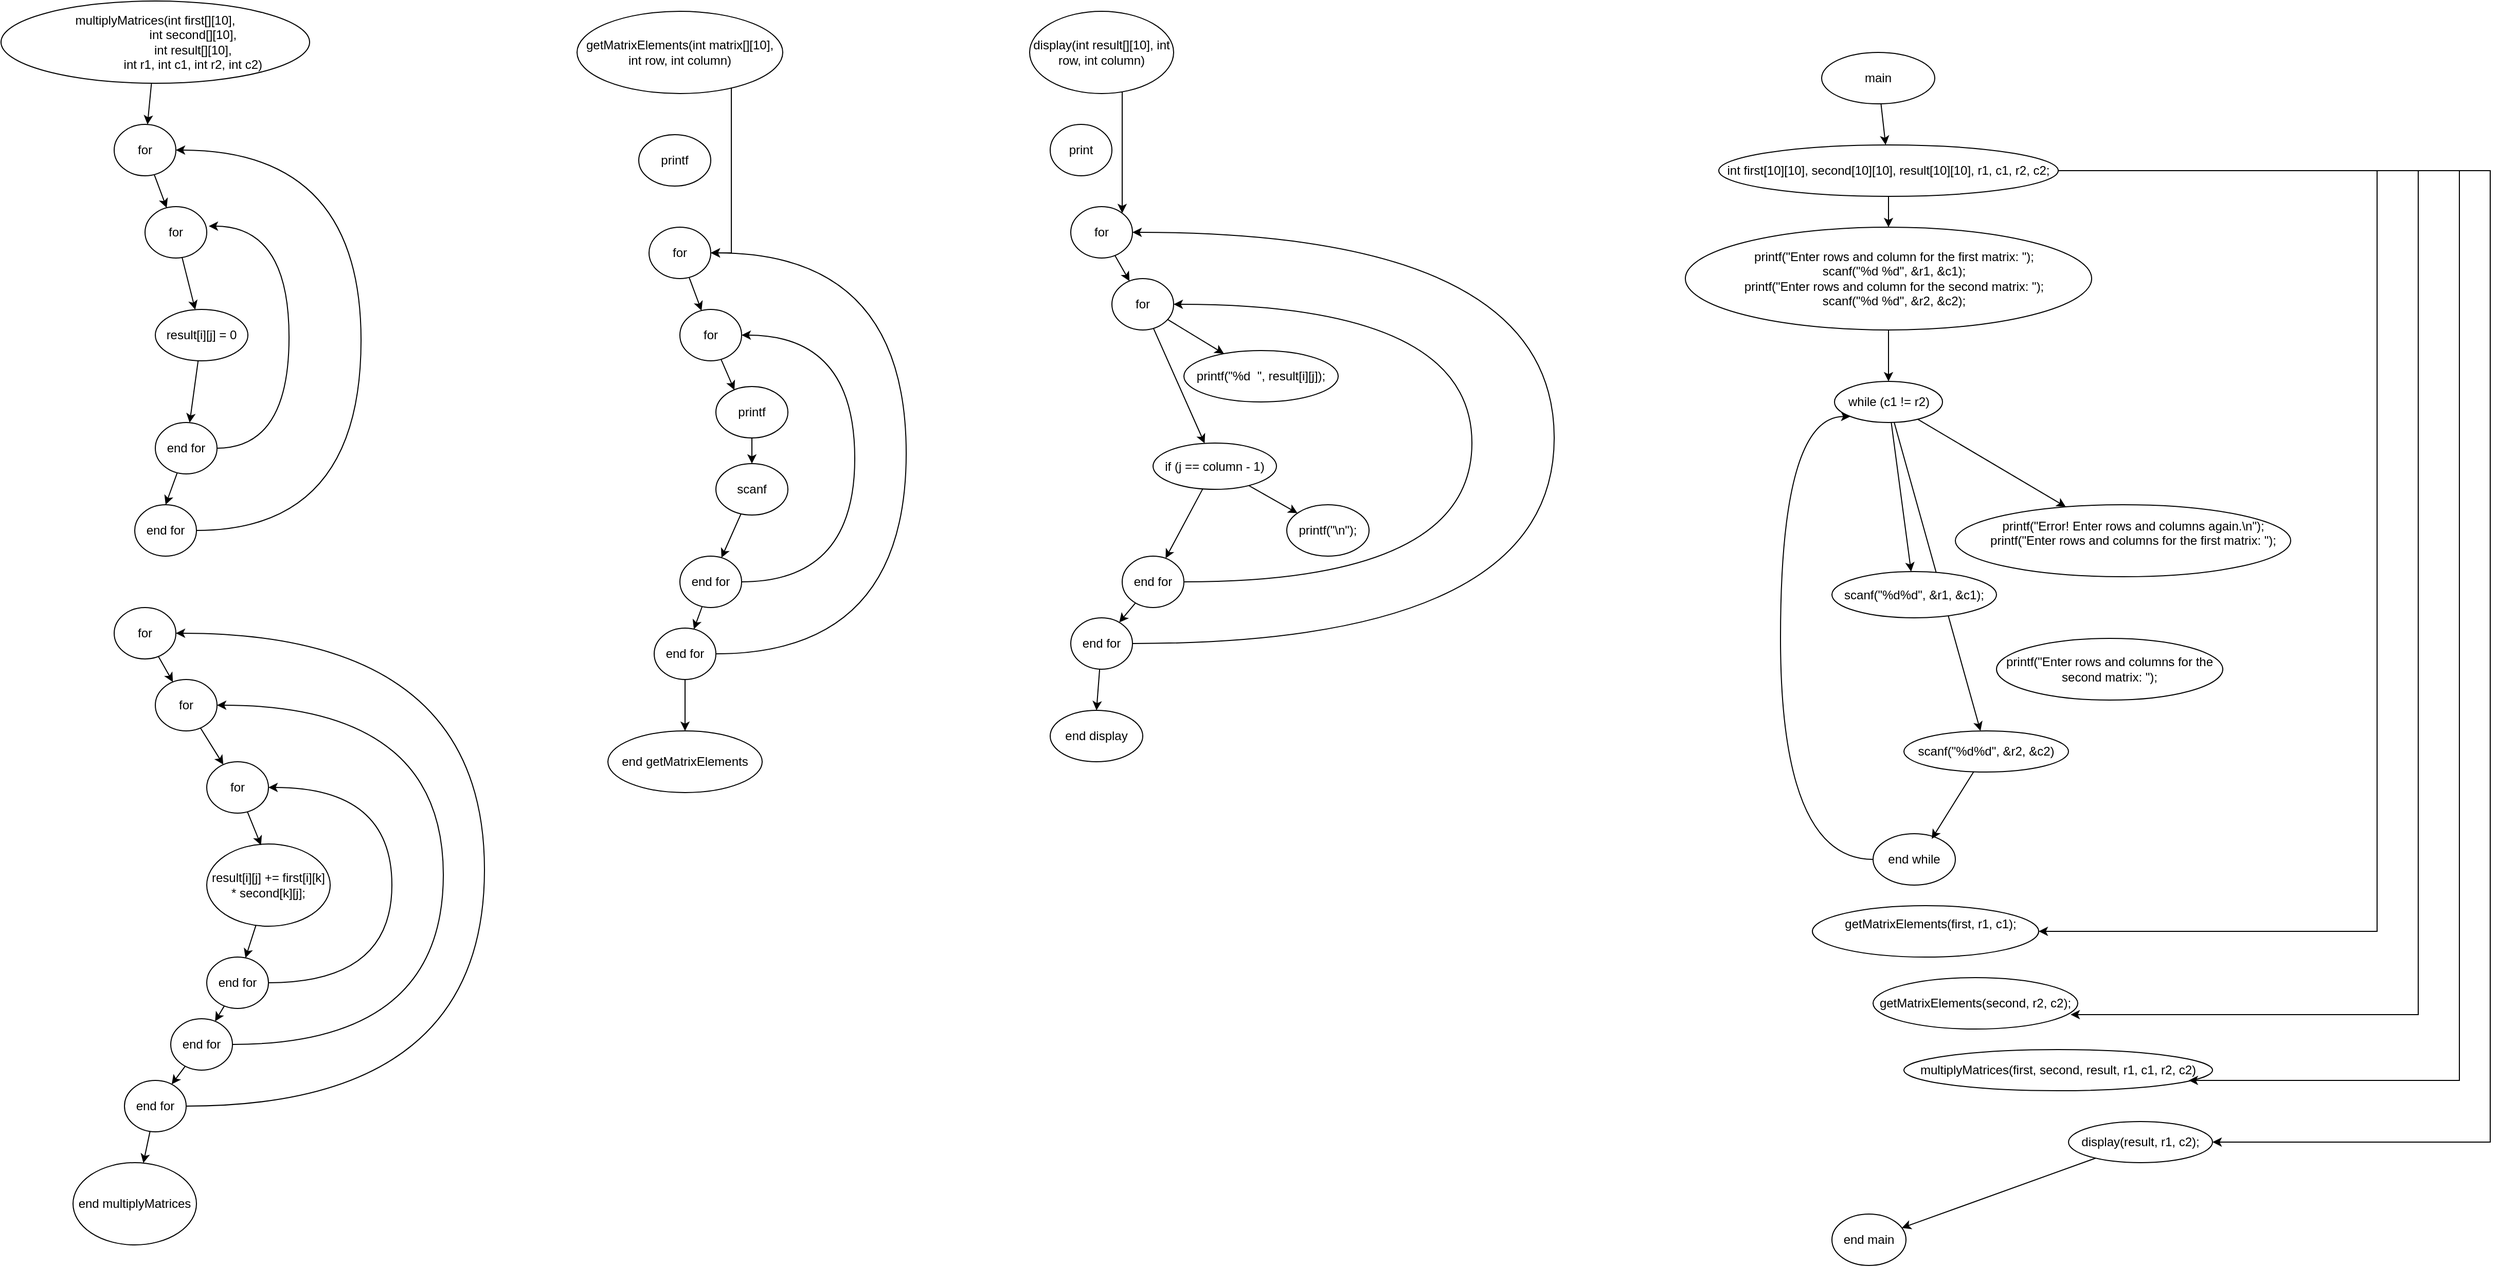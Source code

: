 <mxfile version="22.1.22" type="embed">
  <diagram name="Página-1" id="q1vkdcj0RGRw289wQ62y">
    <mxGraphModel dx="2687" dy="1111" grid="1" gridSize="10" guides="1" tooltips="1" connect="1" arrows="1" fold="1" page="1" pageScale="1" pageWidth="827" pageHeight="1169" math="0" shadow="0">
      <root>
        <mxCell id="0" />
        <mxCell id="1" parent="0" />
        <mxCell id="QPOW2w3fK7SE8PFDmSSu-4" style="edgeStyle=orthogonalEdgeStyle;rounded=0;orthogonalLoop=1;jettySize=auto;html=1;curved=1;" parent="1" source="QPOW2w3fK7SE8PFDmSSu-1" target="QPOW2w3fK7SE8PFDmSSu-3" edge="1">
          <mxGeometry relative="1" as="geometry">
            <Array as="points">
              <mxPoint x="190" y="260" />
              <mxPoint x="190" y="260" />
            </Array>
          </mxGeometry>
        </mxCell>
        <mxCell id="QPOW2w3fK7SE8PFDmSSu-1" value="display(int result[][10], int row, int column)" style="ellipse;whiteSpace=wrap;html=1;" parent="1" vertex="1">
          <mxGeometry x="100" y="100" width="140" height="80" as="geometry" />
        </mxCell>
        <mxCell id="QPOW2w3fK7SE8PFDmSSu-2" value="print" style="ellipse;whiteSpace=wrap;html=1;" parent="1" vertex="1">
          <mxGeometry x="120" y="210" width="60" height="50" as="geometry" />
        </mxCell>
        <mxCell id="QPOW2w3fK7SE8PFDmSSu-7" style="rounded=0;orthogonalLoop=1;jettySize=auto;html=1;" parent="1" source="QPOW2w3fK7SE8PFDmSSu-3" target="QPOW2w3fK7SE8PFDmSSu-5" edge="1">
          <mxGeometry relative="1" as="geometry" />
        </mxCell>
        <mxCell id="QPOW2w3fK7SE8PFDmSSu-3" value="for" style="ellipse;whiteSpace=wrap;html=1;" parent="1" vertex="1">
          <mxGeometry x="140" y="290" width="60" height="50" as="geometry" />
        </mxCell>
        <mxCell id="QPOW2w3fK7SE8PFDmSSu-8" style="rounded=0;orthogonalLoop=1;jettySize=auto;html=1;" parent="1" source="QPOW2w3fK7SE8PFDmSSu-5" target="QPOW2w3fK7SE8PFDmSSu-6" edge="1">
          <mxGeometry relative="1" as="geometry" />
        </mxCell>
        <mxCell id="QPOW2w3fK7SE8PFDmSSu-21" style="rounded=0;orthogonalLoop=1;jettySize=auto;html=1;" parent="1" source="QPOW2w3fK7SE8PFDmSSu-5" target="QPOW2w3fK7SE8PFDmSSu-9" edge="1">
          <mxGeometry relative="1" as="geometry" />
        </mxCell>
        <mxCell id="QPOW2w3fK7SE8PFDmSSu-5" value="for" style="ellipse;whiteSpace=wrap;html=1;" parent="1" vertex="1">
          <mxGeometry x="180" y="360" width="60" height="50" as="geometry" />
        </mxCell>
        <mxCell id="QPOW2w3fK7SE8PFDmSSu-6" value="printf(&quot;%d&amp;nbsp; &quot;, result[i][j]);" style="ellipse;whiteSpace=wrap;html=1;" parent="1" vertex="1">
          <mxGeometry x="250" y="430" width="150" height="50" as="geometry" />
        </mxCell>
        <mxCell id="QPOW2w3fK7SE8PFDmSSu-11" style="rounded=0;orthogonalLoop=1;jettySize=auto;html=1;" parent="1" source="QPOW2w3fK7SE8PFDmSSu-9" target="QPOW2w3fK7SE8PFDmSSu-10" edge="1">
          <mxGeometry relative="1" as="geometry" />
        </mxCell>
        <mxCell id="QPOW2w3fK7SE8PFDmSSu-13" style="rounded=0;orthogonalLoop=1;jettySize=auto;html=1;" parent="1" source="QPOW2w3fK7SE8PFDmSSu-9" target="QPOW2w3fK7SE8PFDmSSu-12" edge="1">
          <mxGeometry relative="1" as="geometry" />
        </mxCell>
        <mxCell id="QPOW2w3fK7SE8PFDmSSu-9" value="if (j == column - 1)" style="ellipse;whiteSpace=wrap;html=1;" parent="1" vertex="1">
          <mxGeometry x="220" y="520" width="120" height="45" as="geometry" />
        </mxCell>
        <mxCell id="QPOW2w3fK7SE8PFDmSSu-10" value="printf(&quot;\n&quot;);" style="ellipse;whiteSpace=wrap;html=1;" parent="1" vertex="1">
          <mxGeometry x="350" y="580" width="80" height="50" as="geometry" />
        </mxCell>
        <mxCell id="QPOW2w3fK7SE8PFDmSSu-16" style="edgeStyle=orthogonalEdgeStyle;rounded=0;orthogonalLoop=1;jettySize=auto;html=1;curved=1;" parent="1" source="QPOW2w3fK7SE8PFDmSSu-12" target="QPOW2w3fK7SE8PFDmSSu-5" edge="1">
          <mxGeometry relative="1" as="geometry">
            <Array as="points">
              <mxPoint x="530" y="655" />
              <mxPoint x="530" y="385" />
            </Array>
          </mxGeometry>
        </mxCell>
        <mxCell id="QPOW2w3fK7SE8PFDmSSu-17" style="rounded=0;orthogonalLoop=1;jettySize=auto;html=1;" parent="1" source="QPOW2w3fK7SE8PFDmSSu-12" target="QPOW2w3fK7SE8PFDmSSu-15" edge="1">
          <mxGeometry relative="1" as="geometry" />
        </mxCell>
        <mxCell id="QPOW2w3fK7SE8PFDmSSu-12" value="end for" style="ellipse;whiteSpace=wrap;html=1;" parent="1" vertex="1">
          <mxGeometry x="190" y="630" width="60" height="50" as="geometry" />
        </mxCell>
        <mxCell id="QPOW2w3fK7SE8PFDmSSu-18" style="edgeStyle=orthogonalEdgeStyle;rounded=0;orthogonalLoop=1;jettySize=auto;html=1;curved=1;" parent="1" source="QPOW2w3fK7SE8PFDmSSu-15" target="QPOW2w3fK7SE8PFDmSSu-3" edge="1">
          <mxGeometry relative="1" as="geometry">
            <Array as="points">
              <mxPoint x="610" y="715" />
              <mxPoint x="610" y="315" />
            </Array>
          </mxGeometry>
        </mxCell>
        <mxCell id="QPOW2w3fK7SE8PFDmSSu-20" style="rounded=0;orthogonalLoop=1;jettySize=auto;html=1;entryX=0.5;entryY=0;entryDx=0;entryDy=0;" parent="1" source="QPOW2w3fK7SE8PFDmSSu-15" target="QPOW2w3fK7SE8PFDmSSu-19" edge="1">
          <mxGeometry relative="1" as="geometry" />
        </mxCell>
        <mxCell id="QPOW2w3fK7SE8PFDmSSu-15" value="end for" style="ellipse;whiteSpace=wrap;html=1;" parent="1" vertex="1">
          <mxGeometry x="140" y="690" width="60" height="50" as="geometry" />
        </mxCell>
        <mxCell id="QPOW2w3fK7SE8PFDmSSu-19" value="end display" style="ellipse;whiteSpace=wrap;html=1;" parent="1" vertex="1">
          <mxGeometry x="120" y="780" width="90" height="50" as="geometry" />
        </mxCell>
        <mxCell id="QPOW2w3fK7SE8PFDmSSu-24" style="rounded=0;orthogonalLoop=1;jettySize=auto;html=1;" parent="1" source="QPOW2w3fK7SE8PFDmSSu-22" target="QPOW2w3fK7SE8PFDmSSu-23" edge="1">
          <mxGeometry relative="1" as="geometry" />
        </mxCell>
        <mxCell id="QPOW2w3fK7SE8PFDmSSu-22" value="main" style="ellipse;whiteSpace=wrap;html=1;" parent="1" vertex="1">
          <mxGeometry x="870" y="140" width="110" height="50" as="geometry" />
        </mxCell>
        <mxCell id="QPOW2w3fK7SE8PFDmSSu-26" style="edgeStyle=orthogonalEdgeStyle;rounded=0;orthogonalLoop=1;jettySize=auto;html=1;" parent="1" source="QPOW2w3fK7SE8PFDmSSu-23" target="QPOW2w3fK7SE8PFDmSSu-25" edge="1">
          <mxGeometry relative="1" as="geometry" />
        </mxCell>
        <mxCell id="77" style="edgeStyle=orthogonalEdgeStyle;rounded=0;orthogonalLoop=1;jettySize=auto;html=1;" edge="1" parent="1" source="QPOW2w3fK7SE8PFDmSSu-23" target="QPOW2w3fK7SE8PFDmSSu-34">
          <mxGeometry relative="1" as="geometry">
            <mxPoint x="1420" y="1160" as="targetPoint" />
            <Array as="points">
              <mxPoint x="1410" y="255" />
              <mxPoint x="1410" y="995" />
            </Array>
          </mxGeometry>
        </mxCell>
        <mxCell id="80" style="edgeStyle=orthogonalEdgeStyle;rounded=0;orthogonalLoop=1;jettySize=auto;html=1;" edge="1" parent="1" source="QPOW2w3fK7SE8PFDmSSu-23" target="75">
          <mxGeometry relative="1" as="geometry">
            <Array as="points">
              <mxPoint x="1520" y="255" />
              <mxPoint x="1520" y="1200" />
            </Array>
          </mxGeometry>
        </mxCell>
        <mxCell id="QPOW2w3fK7SE8PFDmSSu-23" value="int first[10][10], second[10][10], result[10][10], r1, c1, r2, c2;" style="ellipse;whiteSpace=wrap;html=1;" parent="1" vertex="1">
          <mxGeometry x="770" y="230" width="330" height="50" as="geometry" />
        </mxCell>
        <mxCell id="QPOW2w3fK7SE8PFDmSSu-29" style="edgeStyle=orthogonalEdgeStyle;rounded=0;orthogonalLoop=1;jettySize=auto;html=1;" parent="1" source="QPOW2w3fK7SE8PFDmSSu-25" target="QPOW2w3fK7SE8PFDmSSu-27" edge="1">
          <mxGeometry relative="1" as="geometry" />
        </mxCell>
        <mxCell id="QPOW2w3fK7SE8PFDmSSu-25" value="&lt;div&gt;&amp;nbsp; &amp;nbsp;printf(&quot;Enter rows and column for the first matrix: &quot;);&lt;/div&gt;&lt;div&gt;&amp;nbsp; &amp;nbsp;scanf(&quot;%d %d&quot;, &amp;amp;r1, &amp;amp;c1);&lt;/div&gt;&lt;div&gt;&amp;nbsp; &amp;nbsp;printf(&quot;Enter rows and column for the second matrix: &quot;);&lt;/div&gt;&lt;div&gt;&amp;nbsp; &amp;nbsp;scanf(&quot;%d %d&quot;, &amp;amp;r2, &amp;amp;c2);&lt;/div&gt;" style="ellipse;whiteSpace=wrap;html=1;" parent="1" vertex="1">
          <mxGeometry x="737.5" y="310" width="395" height="100" as="geometry" />
        </mxCell>
        <mxCell id="QPOW2w3fK7SE8PFDmSSu-31" style="rounded=0;orthogonalLoop=1;jettySize=auto;html=1;" parent="1" source="QPOW2w3fK7SE8PFDmSSu-27" target="QPOW2w3fK7SE8PFDmSSu-28" edge="1">
          <mxGeometry relative="1" as="geometry" />
        </mxCell>
        <mxCell id="70" style="rounded=0;orthogonalLoop=1;jettySize=auto;html=1;" edge="1" parent="1" source="QPOW2w3fK7SE8PFDmSSu-27" target="67">
          <mxGeometry relative="1" as="geometry" />
        </mxCell>
        <mxCell id="71" style="rounded=0;orthogonalLoop=1;jettySize=auto;html=1;" edge="1" parent="1" source="QPOW2w3fK7SE8PFDmSSu-27" target="69">
          <mxGeometry relative="1" as="geometry" />
        </mxCell>
        <mxCell id="QPOW2w3fK7SE8PFDmSSu-27" value="while (c1 != r2)" style="ellipse;whiteSpace=wrap;html=1;" parent="1" vertex="1">
          <mxGeometry x="882.5" y="460" width="105" height="40" as="geometry" />
        </mxCell>
        <mxCell id="QPOW2w3fK7SE8PFDmSSu-28" value="&lt;div&gt;&amp;nbsp; &amp;nbsp; &amp;nbsp; printf(&quot;Error! Enter rows and columns again.\n&quot;);&lt;/div&gt;&lt;div&gt;&amp;nbsp; &amp;nbsp; &amp;nbsp; printf(&quot;Enter rows and columns for the first matrix: &quot;);&lt;/div&gt;&lt;div&gt;&amp;nbsp; &amp;nbsp; &amp;nbsp;&amp;nbsp;&lt;/div&gt;" style="ellipse;whiteSpace=wrap;html=1;" parent="1" vertex="1">
          <mxGeometry x="1000" y="580" width="326" height="70" as="geometry" />
        </mxCell>
        <mxCell id="QPOW2w3fK7SE8PFDmSSu-33" style="edgeStyle=orthogonalEdgeStyle;rounded=0;orthogonalLoop=1;jettySize=auto;html=1;entryX=0;entryY=1;entryDx=0;entryDy=0;curved=1;" parent="1" source="QPOW2w3fK7SE8PFDmSSu-30" target="QPOW2w3fK7SE8PFDmSSu-27" edge="1">
          <mxGeometry relative="1" as="geometry">
            <Array as="points">
              <mxPoint x="830" y="925" />
              <mxPoint x="830" y="494" />
            </Array>
          </mxGeometry>
        </mxCell>
        <mxCell id="QPOW2w3fK7SE8PFDmSSu-30" value="end while" style="ellipse;whiteSpace=wrap;html=1;" parent="1" vertex="1">
          <mxGeometry x="920" y="900" width="80" height="50" as="geometry" />
        </mxCell>
        <mxCell id="QPOW2w3fK7SE8PFDmSSu-34" value="&lt;div&gt;&amp;nbsp; &amp;nbsp;getMatrixElements(first, r1, c1);&lt;/div&gt;&lt;div&gt;&amp;nbsp;&amp;nbsp;&lt;/div&gt;" style="ellipse;whiteSpace=wrap;html=1;" parent="1" vertex="1">
          <mxGeometry x="861" y="970" width="220" height="50" as="geometry" />
        </mxCell>
        <mxCell id="QPOW2w3fK7SE8PFDmSSu-35" value="end main" style="ellipse;whiteSpace=wrap;html=1;" parent="1" vertex="1">
          <mxGeometry x="880" y="1270" width="72" height="50" as="geometry" />
        </mxCell>
        <mxCell id="2" style="edgeStyle=orthogonalEdgeStyle;rounded=0;orthogonalLoop=1;jettySize=auto;html=1;" edge="1" parent="1" source="3" target="7">
          <mxGeometry relative="1" as="geometry">
            <Array as="points">
              <mxPoint x="-190.0" y="335" />
            </Array>
          </mxGeometry>
        </mxCell>
        <mxCell id="3" value="getMatrixElements(int matrix[][10], int row, int column)" style="ellipse;whiteSpace=wrap;html=1;" vertex="1" parent="1">
          <mxGeometry x="-340" y="100" width="200" height="80" as="geometry" />
        </mxCell>
        <mxCell id="4" value="printf" style="ellipse;whiteSpace=wrap;html=1;" vertex="1" parent="1">
          <mxGeometry x="-280" y="220" width="70" height="50" as="geometry" />
        </mxCell>
        <mxCell id="5" style="rounded=0;orthogonalLoop=1;jettySize=auto;html=1;" edge="1" parent="1" source="7" target="11">
          <mxGeometry relative="1" as="geometry" />
        </mxCell>
        <mxCell id="7" value="for" style="ellipse;whiteSpace=wrap;html=1;" vertex="1" parent="1">
          <mxGeometry x="-270" y="310" width="60" height="50" as="geometry" />
        </mxCell>
        <mxCell id="8" style="edgeStyle=orthogonalEdgeStyle;rounded=0;orthogonalLoop=1;jettySize=auto;html=1;" edge="1" parent="1" source="9" target="20">
          <mxGeometry relative="1" as="geometry" />
        </mxCell>
        <mxCell id="57" style="edgeStyle=orthogonalEdgeStyle;rounded=0;orthogonalLoop=1;jettySize=auto;html=1;curved=1;" edge="1" parent="1" source="9" target="7">
          <mxGeometry relative="1" as="geometry">
            <Array as="points">
              <mxPoint x="-20" y="725" />
              <mxPoint x="-20" y="335" />
            </Array>
          </mxGeometry>
        </mxCell>
        <mxCell id="9" value="end for" style="ellipse;whiteSpace=wrap;html=1;" vertex="1" parent="1">
          <mxGeometry x="-265" y="700" width="60" height="50" as="geometry" />
        </mxCell>
        <mxCell id="11" value="for" style="ellipse;whiteSpace=wrap;html=1;" vertex="1" parent="1">
          <mxGeometry x="-240.0" y="390" width="60" height="50" as="geometry" />
        </mxCell>
        <mxCell id="56" style="edgeStyle=orthogonalEdgeStyle;rounded=0;orthogonalLoop=1;jettySize=auto;html=1;curved=1;" edge="1" parent="1" source="13" target="11">
          <mxGeometry relative="1" as="geometry">
            <Array as="points">
              <mxPoint x="-70" y="655" />
              <mxPoint x="-70" y="415" />
            </Array>
          </mxGeometry>
        </mxCell>
        <mxCell id="58" style="rounded=0;orthogonalLoop=1;jettySize=auto;html=1;" edge="1" parent="1" source="13" target="9">
          <mxGeometry relative="1" as="geometry" />
        </mxCell>
        <mxCell id="13" value="end for" style="ellipse;whiteSpace=wrap;html=1;" vertex="1" parent="1">
          <mxGeometry x="-240.0" y="630" width="60" height="50" as="geometry" />
        </mxCell>
        <mxCell id="14" style="edgeStyle=orthogonalEdgeStyle;rounded=0;orthogonalLoop=1;jettySize=auto;html=1;" edge="1" parent="1" source="15" target="18">
          <mxGeometry relative="1" as="geometry" />
        </mxCell>
        <mxCell id="15" value="printf" style="ellipse;whiteSpace=wrap;html=1;" vertex="1" parent="1">
          <mxGeometry x="-205.0" y="465" width="70" height="50" as="geometry" />
        </mxCell>
        <mxCell id="16" style="rounded=0;orthogonalLoop=1;jettySize=auto;html=1;entryX=0.257;entryY=0.068;entryDx=0;entryDy=0;entryPerimeter=0;" edge="1" parent="1" source="11" target="15">
          <mxGeometry relative="1" as="geometry" />
        </mxCell>
        <mxCell id="17" style="rounded=0;orthogonalLoop=1;jettySize=auto;html=1;" edge="1" parent="1" source="18" target="13">
          <mxGeometry relative="1" as="geometry" />
        </mxCell>
        <mxCell id="18" value="scanf" style="ellipse;whiteSpace=wrap;html=1;" vertex="1" parent="1">
          <mxGeometry x="-205.0" y="540" width="70" height="50" as="geometry" />
        </mxCell>
        <mxCell id="20" value="end getMatrixElements" style="ellipse;whiteSpace=wrap;html=1;" vertex="1" parent="1">
          <mxGeometry x="-310" y="800" width="150" height="60" as="geometry" />
        </mxCell>
        <mxCell id="21" style="rounded=0;orthogonalLoop=1;jettySize=auto;html=1;" edge="1" parent="1" source="22" target="25">
          <mxGeometry relative="1" as="geometry" />
        </mxCell>
        <mxCell id="22" value="&lt;div&gt;multiplyMatrices(int first[][10],&lt;/div&gt;&lt;div&gt;&amp;nbsp; &amp;nbsp; &amp;nbsp; &amp;nbsp; &amp;nbsp; &amp;nbsp; &amp;nbsp; &amp;nbsp; &amp;nbsp; &amp;nbsp; &amp;nbsp; int second[][10],&lt;/div&gt;&lt;div&gt;&amp;nbsp; &amp;nbsp; &amp;nbsp; &amp;nbsp; &amp;nbsp; &amp;nbsp; &amp;nbsp; &amp;nbsp; &amp;nbsp; &amp;nbsp; &amp;nbsp; int result[][10],&lt;/div&gt;&lt;div&gt;&amp;nbsp; &amp;nbsp; &amp;nbsp; &amp;nbsp; &amp;nbsp; &amp;nbsp; &amp;nbsp; &amp;nbsp; &amp;nbsp; &amp;nbsp; &amp;nbsp; int r1, int c1, int r2, int c2)&lt;/div&gt;" style="ellipse;whiteSpace=wrap;html=1;" vertex="1" parent="1">
          <mxGeometry x="-900" y="90" width="300" height="80" as="geometry" />
        </mxCell>
        <mxCell id="23" style="rounded=0;orthogonalLoop=1;jettySize=auto;html=1;" edge="1" parent="1" source="25" target="28">
          <mxGeometry relative="1" as="geometry" />
        </mxCell>
        <mxCell id="25" value="for" style="ellipse;whiteSpace=wrap;html=1;" vertex="1" parent="1">
          <mxGeometry x="-790" y="210" width="60" height="50" as="geometry" />
        </mxCell>
        <mxCell id="54" style="edgeStyle=orthogonalEdgeStyle;rounded=0;orthogonalLoop=1;jettySize=auto;html=1;curved=1;" edge="1" parent="1" source="26" target="25">
          <mxGeometry relative="1" as="geometry">
            <Array as="points">
              <mxPoint x="-550" y="605" />
              <mxPoint x="-550" y="235" />
            </Array>
          </mxGeometry>
        </mxCell>
        <mxCell id="26" value="end for" style="ellipse;whiteSpace=wrap;html=1;" vertex="1" parent="1">
          <mxGeometry x="-770" y="580" width="60" height="50" as="geometry" />
        </mxCell>
        <mxCell id="27" style="rounded=0;orthogonalLoop=1;jettySize=auto;html=1;" edge="1" parent="1" source="28" target="32">
          <mxGeometry relative="1" as="geometry" />
        </mxCell>
        <mxCell id="28" value="for" style="ellipse;whiteSpace=wrap;html=1;" vertex="1" parent="1">
          <mxGeometry x="-760" y="290" width="60" height="50" as="geometry" />
        </mxCell>
        <mxCell id="59" style="rounded=0;orthogonalLoop=1;jettySize=auto;html=1;entryX=0.5;entryY=0;entryDx=0;entryDy=0;" edge="1" parent="1" source="31" target="26">
          <mxGeometry relative="1" as="geometry" />
        </mxCell>
        <mxCell id="31" value="end for" style="ellipse;whiteSpace=wrap;html=1;" vertex="1" parent="1">
          <mxGeometry x="-750" y="500" width="60" height="50" as="geometry" />
        </mxCell>
        <mxCell id="52" style="rounded=0;orthogonalLoop=1;jettySize=auto;html=1;" edge="1" parent="1" source="32" target="31">
          <mxGeometry relative="1" as="geometry" />
        </mxCell>
        <mxCell id="32" value="result[i][j] = 0" style="ellipse;whiteSpace=wrap;html=1;" vertex="1" parent="1">
          <mxGeometry x="-750" y="390" width="90" height="50" as="geometry" />
        </mxCell>
        <mxCell id="34" style="rounded=0;orthogonalLoop=1;jettySize=auto;html=1;" edge="1" parent="1" source="36" target="39">
          <mxGeometry relative="1" as="geometry" />
        </mxCell>
        <mxCell id="36" value="for" style="ellipse;whiteSpace=wrap;html=1;" vertex="1" parent="1">
          <mxGeometry x="-790" y="680" width="60" height="50" as="geometry" />
        </mxCell>
        <mxCell id="37" style="rounded=0;orthogonalLoop=1;jettySize=auto;html=1;" edge="1" parent="1" source="39" target="41">
          <mxGeometry relative="1" as="geometry" />
        </mxCell>
        <mxCell id="39" value="for" style="ellipse;whiteSpace=wrap;html=1;" vertex="1" parent="1">
          <mxGeometry x="-750" y="750" width="60" height="50" as="geometry" />
        </mxCell>
        <mxCell id="41" value="for" style="ellipse;whiteSpace=wrap;html=1;" vertex="1" parent="1">
          <mxGeometry x="-700" y="830" width="60" height="50" as="geometry" />
        </mxCell>
        <mxCell id="61" style="rounded=0;orthogonalLoop=1;jettySize=auto;html=1;" edge="1" parent="1" source="43" target="46">
          <mxGeometry relative="1" as="geometry" />
        </mxCell>
        <mxCell id="43" value="result[i][j] += first[i][k] * second[k][j];" style="ellipse;whiteSpace=wrap;html=1;" vertex="1" parent="1">
          <mxGeometry x="-700" y="910" width="120" height="80" as="geometry" />
        </mxCell>
        <mxCell id="44" style="rounded=0;orthogonalLoop=1;jettySize=auto;html=1;entryX=0.44;entryY=0.015;entryDx=0;entryDy=0;entryPerimeter=0;" edge="1" parent="1" source="41" target="43">
          <mxGeometry relative="1" as="geometry" />
        </mxCell>
        <mxCell id="62" style="edgeStyle=orthogonalEdgeStyle;rounded=0;orthogonalLoop=1;jettySize=auto;html=1;curved=1;" edge="1" parent="1" source="46" target="41">
          <mxGeometry relative="1" as="geometry">
            <Array as="points">
              <mxPoint x="-520" y="1045" />
              <mxPoint x="-520" y="855" />
            </Array>
          </mxGeometry>
        </mxCell>
        <mxCell id="65" style="rounded=0;orthogonalLoop=1;jettySize=auto;html=1;" edge="1" parent="1" source="46" target="47">
          <mxGeometry relative="1" as="geometry" />
        </mxCell>
        <mxCell id="46" value="end for" style="ellipse;whiteSpace=wrap;html=1;" vertex="1" parent="1">
          <mxGeometry x="-700" y="1020" width="60" height="50" as="geometry" />
        </mxCell>
        <mxCell id="63" style="edgeStyle=orthogonalEdgeStyle;rounded=0;orthogonalLoop=1;jettySize=auto;html=1;curved=1;" edge="1" parent="1" source="47" target="39">
          <mxGeometry relative="1" as="geometry">
            <Array as="points">
              <mxPoint x="-470" y="1105" />
              <mxPoint x="-470" y="775" />
            </Array>
          </mxGeometry>
        </mxCell>
        <mxCell id="66" style="rounded=0;orthogonalLoop=1;jettySize=auto;html=1;" edge="1" parent="1" source="47" target="49">
          <mxGeometry relative="1" as="geometry" />
        </mxCell>
        <mxCell id="47" value="end for" style="ellipse;whiteSpace=wrap;html=1;" vertex="1" parent="1">
          <mxGeometry x="-735" y="1080" width="60" height="50" as="geometry" />
        </mxCell>
        <mxCell id="48" style="rounded=0;orthogonalLoop=1;jettySize=auto;html=1;" edge="1" parent="1" source="49" target="51">
          <mxGeometry relative="1" as="geometry" />
        </mxCell>
        <mxCell id="64" style="edgeStyle=orthogonalEdgeStyle;rounded=0;orthogonalLoop=1;jettySize=auto;html=1;curved=1;" edge="1" parent="1" source="49" target="36">
          <mxGeometry relative="1" as="geometry">
            <Array as="points">
              <mxPoint x="-430" y="1165" />
              <mxPoint x="-430" y="705" />
            </Array>
          </mxGeometry>
        </mxCell>
        <mxCell id="49" value="end for" style="ellipse;whiteSpace=wrap;html=1;" vertex="1" parent="1">
          <mxGeometry x="-780" y="1140" width="60" height="50" as="geometry" />
        </mxCell>
        <mxCell id="51" value="end multiplyMatrices" style="ellipse;whiteSpace=wrap;html=1;" vertex="1" parent="1">
          <mxGeometry x="-830" y="1220" width="120" height="80" as="geometry" />
        </mxCell>
        <mxCell id="53" style="edgeStyle=orthogonalEdgeStyle;rounded=0;orthogonalLoop=1;jettySize=auto;html=1;entryX=1.033;entryY=0.38;entryDx=0;entryDy=0;entryPerimeter=0;curved=1;" edge="1" parent="1" source="31" target="28">
          <mxGeometry relative="1" as="geometry">
            <Array as="points">
              <mxPoint x="-620" y="525" />
              <mxPoint x="-620" y="309" />
            </Array>
          </mxGeometry>
        </mxCell>
        <mxCell id="67" value="scanf(&quot;%d%d&quot;, &amp;amp;r1, &amp;amp;c1);" style="ellipse;whiteSpace=wrap;html=1;" vertex="1" parent="1">
          <mxGeometry x="880" y="645" width="160" height="45" as="geometry" />
        </mxCell>
        <mxCell id="68" value="printf(&quot;Enter rows and columns for the second matrix: &quot;);" style="ellipse;whiteSpace=wrap;html=1;" vertex="1" parent="1">
          <mxGeometry x="1040" y="710" width="220" height="60" as="geometry" />
        </mxCell>
        <mxCell id="69" value="scanf(&quot;%d%d&quot;, &amp;amp;r2, &amp;amp;c2)" style="ellipse;whiteSpace=wrap;html=1;" vertex="1" parent="1">
          <mxGeometry x="950" y="800" width="160" height="40" as="geometry" />
        </mxCell>
        <mxCell id="72" style="rounded=0;orthogonalLoop=1;jettySize=auto;html=1;entryX=0.713;entryY=0.1;entryDx=0;entryDy=0;entryPerimeter=0;" edge="1" parent="1" source="69" target="QPOW2w3fK7SE8PFDmSSu-30">
          <mxGeometry relative="1" as="geometry" />
        </mxCell>
        <mxCell id="73" value="getMatrixElements(second, r2, c2);" style="ellipse;whiteSpace=wrap;html=1;" vertex="1" parent="1">
          <mxGeometry x="920" y="1040" width="199" height="50" as="geometry" />
        </mxCell>
        <mxCell id="74" value="multiplyMatrices(first, second, result, r1, c1, r2, c2)" style="ellipse;whiteSpace=wrap;html=1;" vertex="1" parent="1">
          <mxGeometry x="950" y="1110" width="300" height="40" as="geometry" />
        </mxCell>
        <mxCell id="76" style="rounded=0;orthogonalLoop=1;jettySize=auto;html=1;" edge="1" parent="1" source="75" target="QPOW2w3fK7SE8PFDmSSu-35">
          <mxGeometry relative="1" as="geometry" />
        </mxCell>
        <mxCell id="75" value="display(result, r1, c2);" style="ellipse;whiteSpace=wrap;html=1;" vertex="1" parent="1">
          <mxGeometry x="1110" y="1180" width="140" height="40" as="geometry" />
        </mxCell>
        <mxCell id="78" style="edgeStyle=orthogonalEdgeStyle;rounded=0;orthogonalLoop=1;jettySize=auto;html=1;entryX=0.965;entryY=0.72;entryDx=0;entryDy=0;entryPerimeter=0;" edge="1" parent="1" source="QPOW2w3fK7SE8PFDmSSu-23" target="73">
          <mxGeometry relative="1" as="geometry">
            <Array as="points">
              <mxPoint x="1450" y="255" />
              <mxPoint x="1450" y="1076" />
            </Array>
          </mxGeometry>
        </mxCell>
        <mxCell id="79" style="edgeStyle=orthogonalEdgeStyle;rounded=0;orthogonalLoop=1;jettySize=auto;html=1;entryX=0.923;entryY=0.75;entryDx=0;entryDy=0;entryPerimeter=0;" edge="1" parent="1" source="QPOW2w3fK7SE8PFDmSSu-23" target="74">
          <mxGeometry relative="1" as="geometry">
            <Array as="points">
              <mxPoint x="1490" y="255" />
              <mxPoint x="1490" y="1140" />
            </Array>
          </mxGeometry>
        </mxCell>
      </root>
    </mxGraphModel>
  </diagram>
</mxfile>
